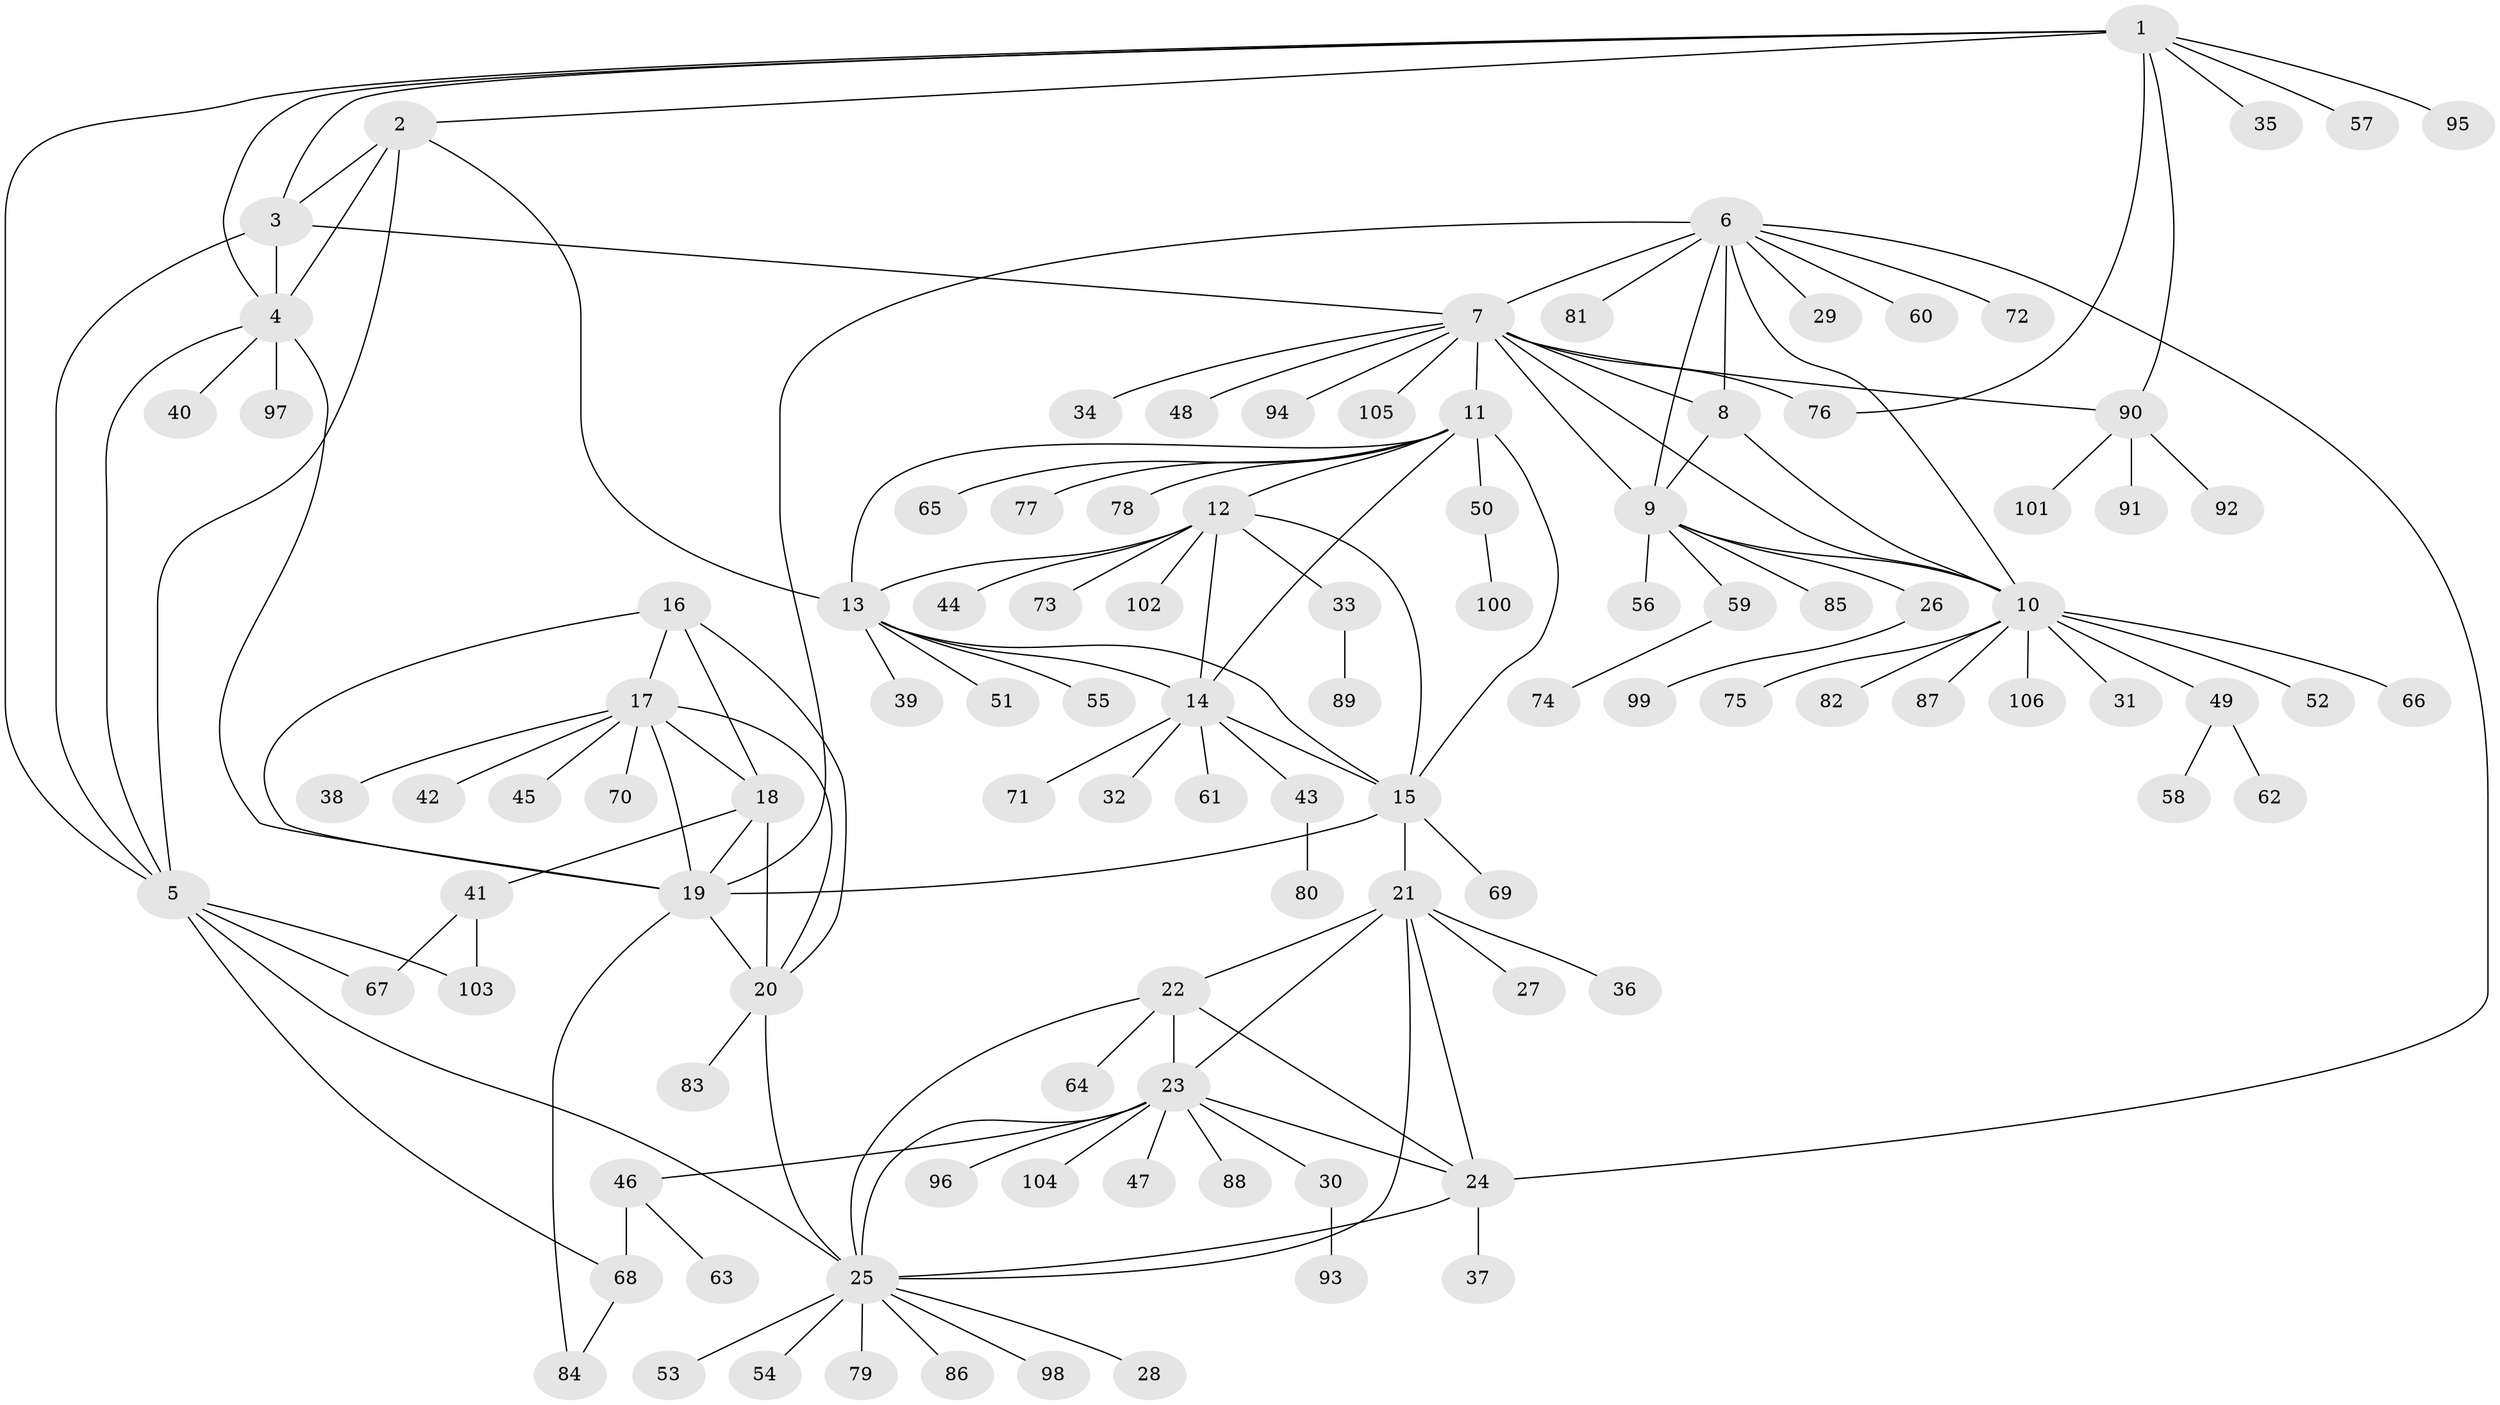// Generated by graph-tools (version 1.1) at 2025/11/02/27/25 16:11:34]
// undirected, 106 vertices, 147 edges
graph export_dot {
graph [start="1"]
  node [color=gray90,style=filled];
  1;
  2;
  3;
  4;
  5;
  6;
  7;
  8;
  9;
  10;
  11;
  12;
  13;
  14;
  15;
  16;
  17;
  18;
  19;
  20;
  21;
  22;
  23;
  24;
  25;
  26;
  27;
  28;
  29;
  30;
  31;
  32;
  33;
  34;
  35;
  36;
  37;
  38;
  39;
  40;
  41;
  42;
  43;
  44;
  45;
  46;
  47;
  48;
  49;
  50;
  51;
  52;
  53;
  54;
  55;
  56;
  57;
  58;
  59;
  60;
  61;
  62;
  63;
  64;
  65;
  66;
  67;
  68;
  69;
  70;
  71;
  72;
  73;
  74;
  75;
  76;
  77;
  78;
  79;
  80;
  81;
  82;
  83;
  84;
  85;
  86;
  87;
  88;
  89;
  90;
  91;
  92;
  93;
  94;
  95;
  96;
  97;
  98;
  99;
  100;
  101;
  102;
  103;
  104;
  105;
  106;
  1 -- 2;
  1 -- 3;
  1 -- 4;
  1 -- 5;
  1 -- 35;
  1 -- 57;
  1 -- 76;
  1 -- 90;
  1 -- 95;
  2 -- 3;
  2 -- 4;
  2 -- 5;
  2 -- 13;
  3 -- 4;
  3 -- 5;
  3 -- 7;
  4 -- 5;
  4 -- 19;
  4 -- 40;
  4 -- 97;
  5 -- 25;
  5 -- 67;
  5 -- 68;
  5 -- 103;
  6 -- 7;
  6 -- 8;
  6 -- 9;
  6 -- 10;
  6 -- 19;
  6 -- 24;
  6 -- 29;
  6 -- 60;
  6 -- 72;
  6 -- 81;
  7 -- 8;
  7 -- 9;
  7 -- 10;
  7 -- 11;
  7 -- 34;
  7 -- 48;
  7 -- 76;
  7 -- 90;
  7 -- 94;
  7 -- 105;
  8 -- 9;
  8 -- 10;
  9 -- 10;
  9 -- 26;
  9 -- 56;
  9 -- 59;
  9 -- 85;
  10 -- 31;
  10 -- 49;
  10 -- 52;
  10 -- 66;
  10 -- 75;
  10 -- 82;
  10 -- 87;
  10 -- 106;
  11 -- 12;
  11 -- 13;
  11 -- 14;
  11 -- 15;
  11 -- 50;
  11 -- 65;
  11 -- 77;
  11 -- 78;
  12 -- 13;
  12 -- 14;
  12 -- 15;
  12 -- 33;
  12 -- 44;
  12 -- 73;
  12 -- 102;
  13 -- 14;
  13 -- 15;
  13 -- 39;
  13 -- 51;
  13 -- 55;
  14 -- 15;
  14 -- 32;
  14 -- 43;
  14 -- 61;
  14 -- 71;
  15 -- 19;
  15 -- 21;
  15 -- 69;
  16 -- 17;
  16 -- 18;
  16 -- 19;
  16 -- 20;
  17 -- 18;
  17 -- 19;
  17 -- 20;
  17 -- 38;
  17 -- 42;
  17 -- 45;
  17 -- 70;
  18 -- 19;
  18 -- 20;
  18 -- 41;
  19 -- 20;
  19 -- 84;
  20 -- 25;
  20 -- 83;
  21 -- 22;
  21 -- 23;
  21 -- 24;
  21 -- 25;
  21 -- 27;
  21 -- 36;
  22 -- 23;
  22 -- 24;
  22 -- 25;
  22 -- 64;
  23 -- 24;
  23 -- 25;
  23 -- 30;
  23 -- 46;
  23 -- 47;
  23 -- 88;
  23 -- 96;
  23 -- 104;
  24 -- 25;
  24 -- 37;
  25 -- 28;
  25 -- 53;
  25 -- 54;
  25 -- 79;
  25 -- 86;
  25 -- 98;
  26 -- 99;
  30 -- 93;
  33 -- 89;
  41 -- 67;
  41 -- 103;
  43 -- 80;
  46 -- 63;
  46 -- 68;
  49 -- 58;
  49 -- 62;
  50 -- 100;
  59 -- 74;
  68 -- 84;
  90 -- 91;
  90 -- 92;
  90 -- 101;
}
